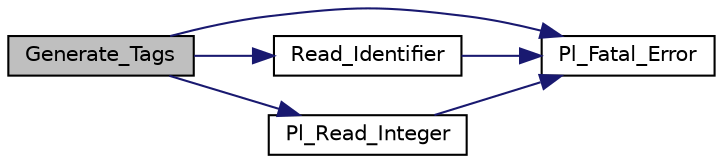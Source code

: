 digraph "Generate_Tags"
{
  edge [fontname="Helvetica",fontsize="10",labelfontname="Helvetica",labelfontsize="10"];
  node [fontname="Helvetica",fontsize="10",shape=record];
  rankdir="LR";
  Node1 [label="Generate_Tags",height=0.2,width=0.4,color="black", fillcolor="grey75", style="filled", fontcolor="black"];
  Node1 -> Node2 [color="midnightblue",fontsize="10",style="solid",fontname="Helvetica"];
  Node2 [label="Pl_Fatal_Error",height=0.2,width=0.4,color="black", fillcolor="white", style="filled",URL="$pl__config_8c.html#a190fea7904d7245d4fdc5e9404a07907"];
  Node1 -> Node3 [color="midnightblue",fontsize="10",style="solid",fontname="Helvetica"];
  Node3 [label="Read_Identifier",height=0.2,width=0.4,color="black", fillcolor="white", style="filled",URL="$pl__config_8c.html#a751412acdfa946c17f72a519b4280e46"];
  Node3 -> Node2 [color="midnightblue",fontsize="10",style="solid",fontname="Helvetica"];
  Node1 -> Node4 [color="midnightblue",fontsize="10",style="solid",fontname="Helvetica"];
  Node4 [label="Pl_Read_Integer",height=0.2,width=0.4,color="black", fillcolor="white", style="filled",URL="$pl__config_8c.html#a7dcf339bd262324d753ebb92fa233066"];
  Node4 -> Node2 [color="midnightblue",fontsize="10",style="solid",fontname="Helvetica"];
}
